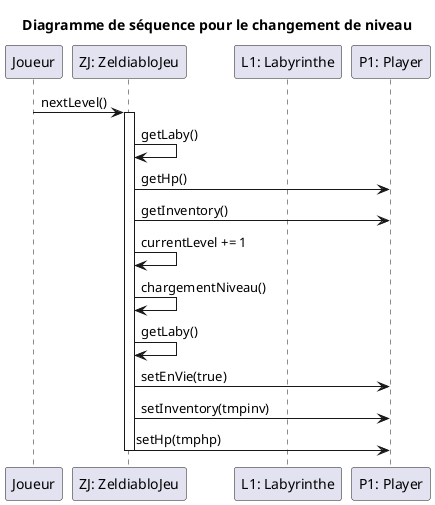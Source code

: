 @startuml

title Diagramme de séquence pour le changement de niveau

participant Joueur
participant "ZJ: ZeldiabloJeu" as Jeu
participant "L1: Labyrinthe" as Laby
participant "P1: Player" as Player

Joueur -> Jeu : nextLevel()
activate Jeu
Jeu -> Jeu : getLaby()
Jeu -> Player : getHp()
Jeu -> Player : getInventory()
Jeu -> Jeu : currentLevel += 1
Jeu -> Jeu : chargementNiveau()
Jeu -> Jeu : getLaby()
Jeu -> Player : setEnVie(true)
Jeu -> Player : setInventory(tmpinv)
Jeu -> Player : setHp(tmphp)
deactivate Jeu
@enduml